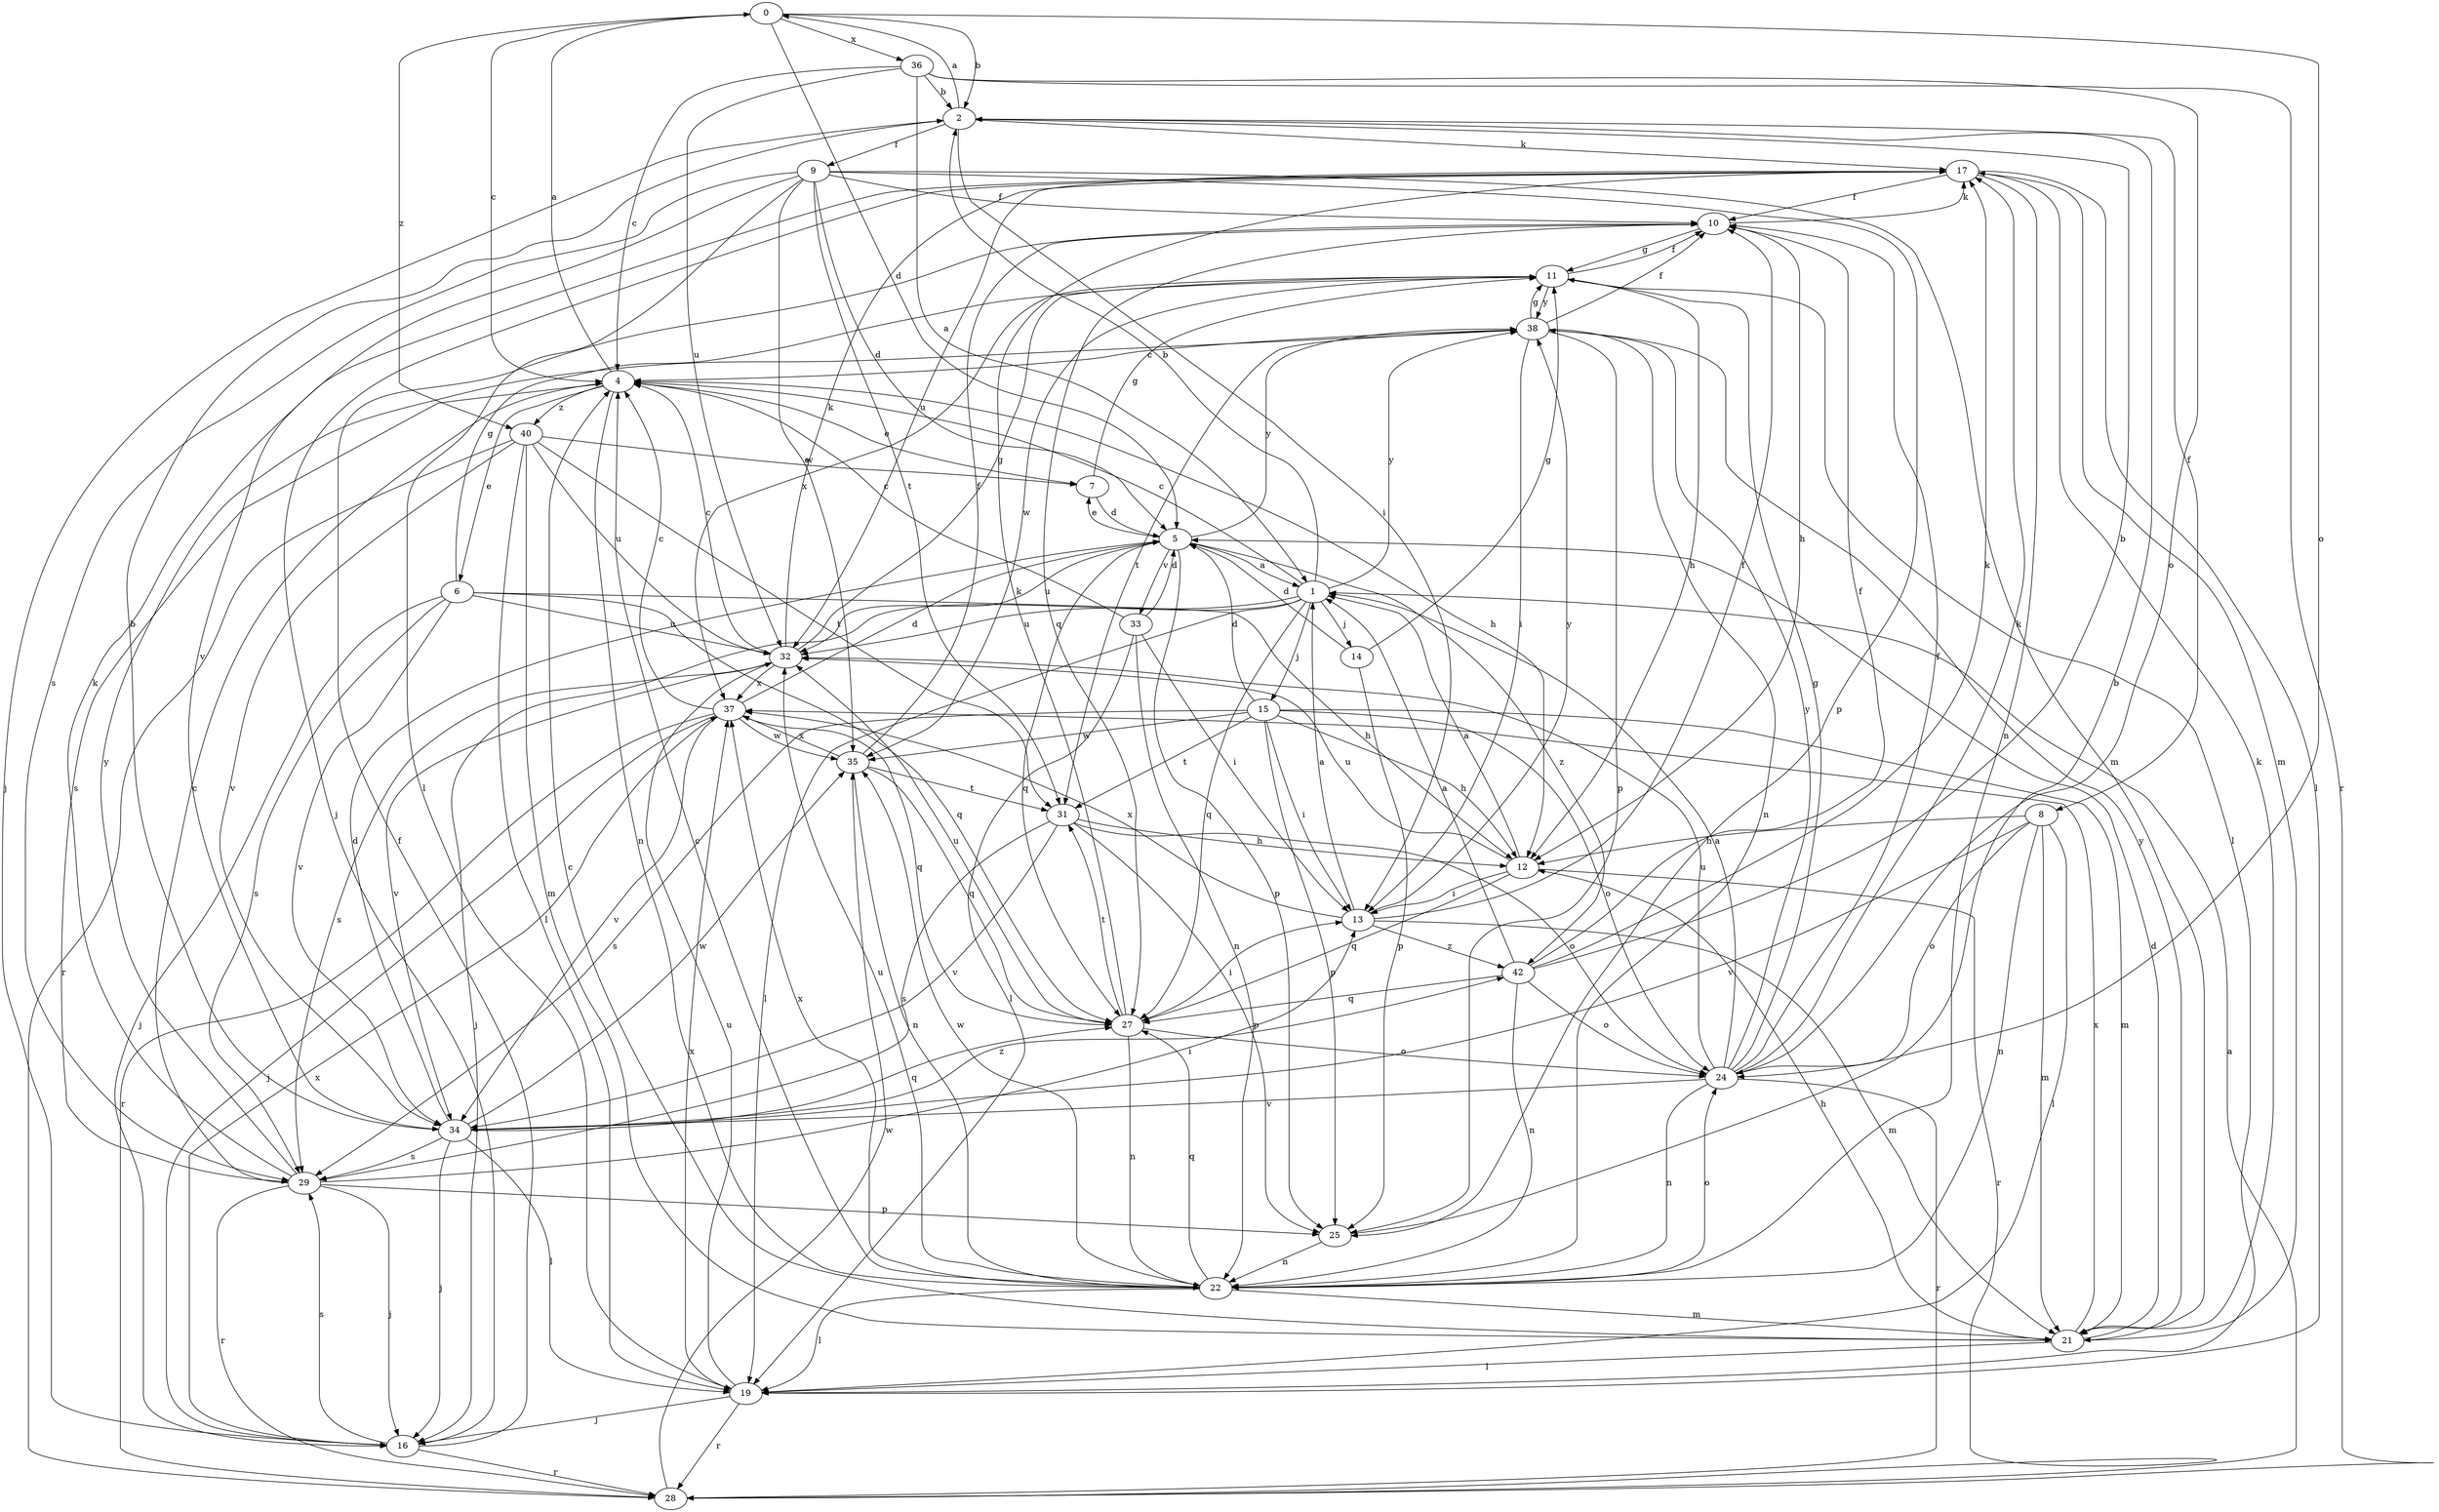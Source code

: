 strict digraph  {
0;
1;
2;
4;
5;
6;
7;
8;
9;
10;
11;
12;
13;
14;
15;
16;
17;
19;
21;
22;
24;
25;
27;
28;
29;
31;
32;
33;
34;
35;
36;
37;
38;
40;
42;
0 -> 2  [label=b];
0 -> 4  [label=c];
0 -> 5  [label=d];
0 -> 24  [label=o];
0 -> 36  [label=x];
0 -> 40  [label=z];
1 -> 2  [label=b];
1 -> 4  [label=c];
1 -> 14  [label=j];
1 -> 15  [label=j];
1 -> 16  [label=j];
1 -> 19  [label=l];
1 -> 27  [label=q];
1 -> 32  [label=u];
1 -> 38  [label=y];
2 -> 0  [label=a];
2 -> 8  [label=f];
2 -> 9  [label=f];
2 -> 13  [label=i];
2 -> 16  [label=j];
2 -> 17  [label=k];
4 -> 0  [label=a];
4 -> 6  [label=e];
4 -> 7  [label=e];
4 -> 12  [label=h];
4 -> 22  [label=n];
4 -> 29  [label=s];
4 -> 40  [label=z];
5 -> 1  [label=a];
5 -> 7  [label=e];
5 -> 25  [label=p];
5 -> 27  [label=q];
5 -> 32  [label=u];
5 -> 33  [label=v];
5 -> 38  [label=y];
5 -> 42  [label=z];
6 -> 11  [label=g];
6 -> 12  [label=h];
6 -> 16  [label=j];
6 -> 27  [label=q];
6 -> 29  [label=s];
6 -> 32  [label=u];
6 -> 34  [label=v];
7 -> 5  [label=d];
7 -> 11  [label=g];
8 -> 12  [label=h];
8 -> 19  [label=l];
8 -> 21  [label=m];
8 -> 22  [label=n];
8 -> 24  [label=o];
8 -> 34  [label=v];
9 -> 5  [label=d];
9 -> 10  [label=f];
9 -> 19  [label=l];
9 -> 21  [label=m];
9 -> 25  [label=p];
9 -> 29  [label=s];
9 -> 31  [label=t];
9 -> 34  [label=v];
9 -> 35  [label=w];
10 -> 11  [label=g];
10 -> 12  [label=h];
10 -> 17  [label=k];
10 -> 27  [label=q];
11 -> 10  [label=f];
11 -> 12  [label=h];
11 -> 19  [label=l];
11 -> 35  [label=w];
11 -> 37  [label=x];
11 -> 38  [label=y];
12 -> 1  [label=a];
12 -> 13  [label=i];
12 -> 27  [label=q];
12 -> 28  [label=r];
12 -> 32  [label=u];
13 -> 1  [label=a];
13 -> 10  [label=f];
13 -> 21  [label=m];
13 -> 37  [label=x];
13 -> 38  [label=y];
13 -> 42  [label=z];
14 -> 5  [label=d];
14 -> 11  [label=g];
14 -> 25  [label=p];
15 -> 5  [label=d];
15 -> 12  [label=h];
15 -> 13  [label=i];
15 -> 21  [label=m];
15 -> 24  [label=o];
15 -> 25  [label=p];
15 -> 29  [label=s];
15 -> 31  [label=t];
15 -> 35  [label=w];
16 -> 10  [label=f];
16 -> 28  [label=r];
16 -> 29  [label=s];
16 -> 37  [label=x];
17 -> 10  [label=f];
17 -> 16  [label=j];
17 -> 19  [label=l];
17 -> 21  [label=m];
17 -> 22  [label=n];
17 -> 32  [label=u];
19 -> 16  [label=j];
19 -> 28  [label=r];
19 -> 32  [label=u];
19 -> 37  [label=x];
21 -> 4  [label=c];
21 -> 5  [label=d];
21 -> 12  [label=h];
21 -> 17  [label=k];
21 -> 19  [label=l];
21 -> 37  [label=x];
21 -> 38  [label=y];
22 -> 4  [label=c];
22 -> 19  [label=l];
22 -> 21  [label=m];
22 -> 24  [label=o];
22 -> 27  [label=q];
22 -> 32  [label=u];
22 -> 35  [label=w];
22 -> 37  [label=x];
24 -> 1  [label=a];
24 -> 10  [label=f];
24 -> 11  [label=g];
24 -> 17  [label=k];
24 -> 22  [label=n];
24 -> 28  [label=r];
24 -> 32  [label=u];
24 -> 34  [label=v];
24 -> 38  [label=y];
25 -> 2  [label=b];
25 -> 22  [label=n];
27 -> 13  [label=i];
27 -> 17  [label=k];
27 -> 22  [label=n];
27 -> 24  [label=o];
27 -> 31  [label=t];
27 -> 32  [label=u];
28 -> 1  [label=a];
28 -> 35  [label=w];
29 -> 4  [label=c];
29 -> 13  [label=i];
29 -> 16  [label=j];
29 -> 17  [label=k];
29 -> 25  [label=p];
29 -> 28  [label=r];
29 -> 38  [label=y];
31 -> 12  [label=h];
31 -> 24  [label=o];
31 -> 25  [label=p];
31 -> 29  [label=s];
31 -> 34  [label=v];
32 -> 4  [label=c];
32 -> 11  [label=g];
32 -> 17  [label=k];
32 -> 29  [label=s];
32 -> 34  [label=v];
32 -> 37  [label=x];
33 -> 4  [label=c];
33 -> 5  [label=d];
33 -> 13  [label=i];
33 -> 19  [label=l];
33 -> 22  [label=n];
34 -> 2  [label=b];
34 -> 5  [label=d];
34 -> 16  [label=j];
34 -> 19  [label=l];
34 -> 27  [label=q];
34 -> 29  [label=s];
34 -> 35  [label=w];
34 -> 42  [label=z];
35 -> 10  [label=f];
35 -> 22  [label=n];
35 -> 27  [label=q];
35 -> 31  [label=t];
35 -> 37  [label=x];
36 -> 1  [label=a];
36 -> 2  [label=b];
36 -> 4  [label=c];
36 -> 24  [label=o];
36 -> 28  [label=r];
36 -> 32  [label=u];
37 -> 4  [label=c];
37 -> 5  [label=d];
37 -> 16  [label=j];
37 -> 27  [label=q];
37 -> 28  [label=r];
37 -> 34  [label=v];
37 -> 35  [label=w];
38 -> 4  [label=c];
38 -> 10  [label=f];
38 -> 11  [label=g];
38 -> 13  [label=i];
38 -> 22  [label=n];
38 -> 25  [label=p];
38 -> 31  [label=t];
40 -> 7  [label=e];
40 -> 19  [label=l];
40 -> 21  [label=m];
40 -> 28  [label=r];
40 -> 31  [label=t];
40 -> 32  [label=u];
40 -> 34  [label=v];
42 -> 1  [label=a];
42 -> 2  [label=b];
42 -> 10  [label=f];
42 -> 17  [label=k];
42 -> 22  [label=n];
42 -> 24  [label=o];
42 -> 27  [label=q];
}
